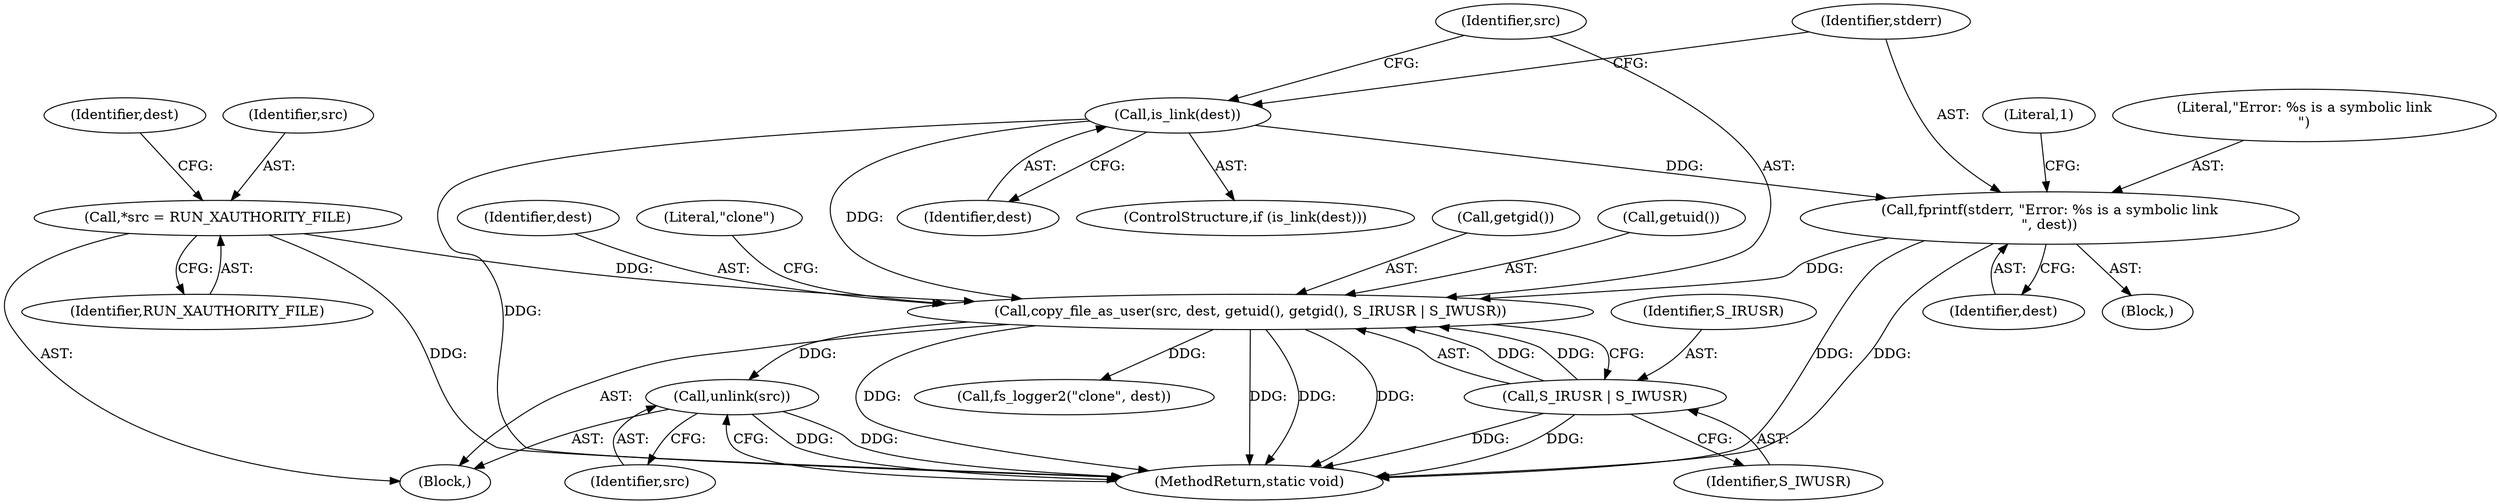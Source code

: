 digraph "0_firejail_903fd8a0789ca3cc3c21d84cd0282481515592ef_0@API" {
"1000143" [label="(Call,unlink(src))"];
"1000132" [label="(Call,copy_file_as_user(src, dest, getuid(), getgid(), S_IRUSR | S_IWUSR))"];
"1000105" [label="(Call,*src = RUN_XAUTHORITY_FILE)"];
"1000126" [label="(Call,fprintf(stderr, \"Error: %s is a symbolic link\n\", dest))"];
"1000123" [label="(Call,is_link(dest))"];
"1000137" [label="(Call,S_IRUSR | S_IWUSR)"];
"1000136" [label="(Call,getgid())"];
"1000113" [label="(Identifier,dest)"];
"1000105" [label="(Call,*src = RUN_XAUTHORITY_FILE)"];
"1000126" [label="(Call,fprintf(stderr, \"Error: %s is a symbolic link\n\", dest))"];
"1000145" [label="(MethodReturn,static void)"];
"1000135" [label="(Call,getuid())"];
"1000124" [label="(Identifier,dest)"];
"1000143" [label="(Call,unlink(src))"];
"1000133" [label="(Identifier,src)"];
"1000103" [label="(Block,)"];
"1000134" [label="(Identifier,dest)"];
"1000138" [label="(Identifier,S_IRUSR)"];
"1000129" [label="(Identifier,dest)"];
"1000123" [label="(Call,is_link(dest))"];
"1000127" [label="(Identifier,stderr)"];
"1000131" [label="(Literal,1)"];
"1000106" [label="(Identifier,src)"];
"1000128" [label="(Literal,\"Error: %s is a symbolic link\n\")"];
"1000139" [label="(Identifier,S_IWUSR)"];
"1000140" [label="(Call,fs_logger2(\"clone\", dest))"];
"1000122" [label="(ControlStructure,if (is_link(dest)))"];
"1000125" [label="(Block,)"];
"1000137" [label="(Call,S_IRUSR | S_IWUSR)"];
"1000132" [label="(Call,copy_file_as_user(src, dest, getuid(), getgid(), S_IRUSR | S_IWUSR))"];
"1000144" [label="(Identifier,src)"];
"1000141" [label="(Literal,\"clone\")"];
"1000107" [label="(Identifier,RUN_XAUTHORITY_FILE)"];
"1000143" -> "1000103"  [label="AST: "];
"1000143" -> "1000144"  [label="CFG: "];
"1000144" -> "1000143"  [label="AST: "];
"1000145" -> "1000143"  [label="CFG: "];
"1000143" -> "1000145"  [label="DDG: "];
"1000143" -> "1000145"  [label="DDG: "];
"1000132" -> "1000143"  [label="DDG: "];
"1000132" -> "1000103"  [label="AST: "];
"1000132" -> "1000137"  [label="CFG: "];
"1000133" -> "1000132"  [label="AST: "];
"1000134" -> "1000132"  [label="AST: "];
"1000135" -> "1000132"  [label="AST: "];
"1000136" -> "1000132"  [label="AST: "];
"1000137" -> "1000132"  [label="AST: "];
"1000141" -> "1000132"  [label="CFG: "];
"1000132" -> "1000145"  [label="DDG: "];
"1000132" -> "1000145"  [label="DDG: "];
"1000132" -> "1000145"  [label="DDG: "];
"1000132" -> "1000145"  [label="DDG: "];
"1000105" -> "1000132"  [label="DDG: "];
"1000126" -> "1000132"  [label="DDG: "];
"1000123" -> "1000132"  [label="DDG: "];
"1000137" -> "1000132"  [label="DDG: "];
"1000137" -> "1000132"  [label="DDG: "];
"1000132" -> "1000140"  [label="DDG: "];
"1000105" -> "1000103"  [label="AST: "];
"1000105" -> "1000107"  [label="CFG: "];
"1000106" -> "1000105"  [label="AST: "];
"1000107" -> "1000105"  [label="AST: "];
"1000113" -> "1000105"  [label="CFG: "];
"1000105" -> "1000145"  [label="DDG: "];
"1000126" -> "1000125"  [label="AST: "];
"1000126" -> "1000129"  [label="CFG: "];
"1000127" -> "1000126"  [label="AST: "];
"1000128" -> "1000126"  [label="AST: "];
"1000129" -> "1000126"  [label="AST: "];
"1000131" -> "1000126"  [label="CFG: "];
"1000126" -> "1000145"  [label="DDG: "];
"1000126" -> "1000145"  [label="DDG: "];
"1000123" -> "1000126"  [label="DDG: "];
"1000123" -> "1000122"  [label="AST: "];
"1000123" -> "1000124"  [label="CFG: "];
"1000124" -> "1000123"  [label="AST: "];
"1000127" -> "1000123"  [label="CFG: "];
"1000133" -> "1000123"  [label="CFG: "];
"1000123" -> "1000145"  [label="DDG: "];
"1000137" -> "1000139"  [label="CFG: "];
"1000138" -> "1000137"  [label="AST: "];
"1000139" -> "1000137"  [label="AST: "];
"1000137" -> "1000145"  [label="DDG: "];
"1000137" -> "1000145"  [label="DDG: "];
}

